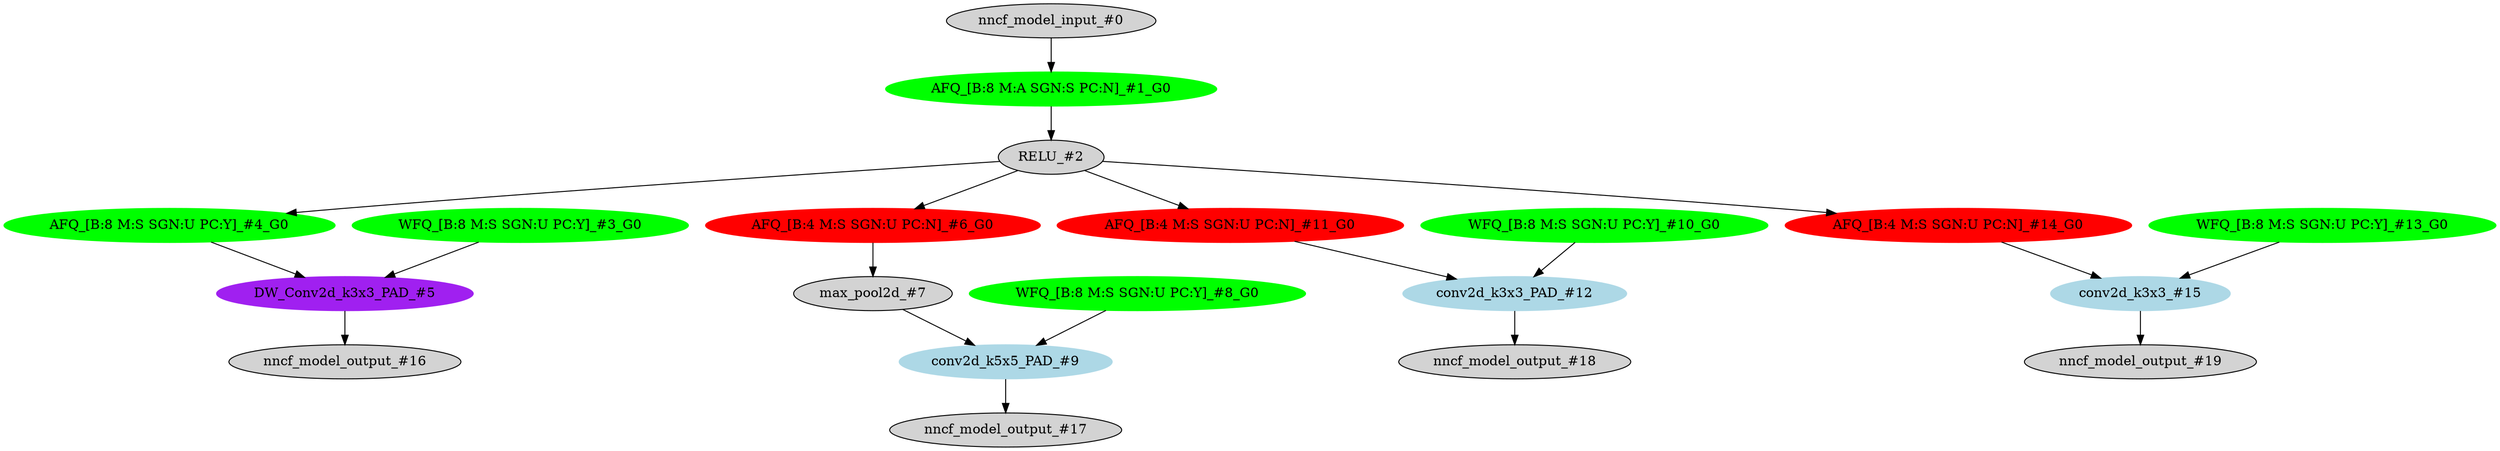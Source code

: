 strict digraph  {
"0 /nncf_model_input" [id=0, label="nncf_model_input_#0", scope="", style=filled, type=nncf_model_input];
"1 AsymmetricQuantizer/asymmetric_quantize" [color=green, id=1, label="AFQ_[B:8 M:A SGN:S PC:N]_#1_G0", scope=AsymmetricQuantizer, style=filled, type=asymmetric_quantize];
"2 MultiBranchesModel/ReLU/RELU" [id=2, label="RELU_#2", scope="MultiBranchesModel/ReLU", style=filled, type=RELU];
"3 MultiBranchesModel/NNCFConv2d[conv_a]/ModuleDict[pre_ops]/UpdateWeight[0]/SymmetricQuantizer[op]/symmetric_quantize" [color=green, id=3, label="WFQ_[B:8 M:S SGN:U PC:Y]_#3_G0", scope="MultiBranchesModel/NNCFConv2d[conv_a]/ModuleDict[pre_ops]/UpdateWeight[0]/SymmetricQuantizer[op]", style=filled, type=symmetric_quantize];
"4 MultiBranchesModel/NNCFConv2d[conv_a]/SymmetricQuantizer/symmetric_quantize" [color=green, id=4, label="AFQ_[B:8 M:S SGN:U PC:Y]_#4_G0", scope="MultiBranchesModel/NNCFConv2d[conv_a]/SymmetricQuantizer", style=filled, type=symmetric_quantize];
"5 MultiBranchesModel/NNCFConv2d[conv_a]/conv2d" [color=purple, id=5, label="DW_Conv2d_k3x3_PAD_#5", scope="MultiBranchesModel/NNCFConv2d[conv_a]", style=filled, type=conv2d];
"6 MultiBranchesModel/MaxPool2d[max_pool_b]/SymmetricQuantizer/symmetric_quantize" [color=red, id=6, label="AFQ_[B:4 M:S SGN:U PC:N]_#6_G0", scope="MultiBranchesModel/MaxPool2d[max_pool_b]/SymmetricQuantizer", style=filled, type=symmetric_quantize];
"7 MultiBranchesModel/MaxPool2d[max_pool_b]/max_pool2d" [id=7, label="max_pool2d_#7", scope="MultiBranchesModel/MaxPool2d[max_pool_b]", style=filled, type=max_pool2d];
"8 MultiBranchesModel/NNCFConv2d[conv_b]/ModuleDict[pre_ops]/UpdateWeight[0]/SymmetricQuantizer[op]/symmetric_quantize" [color=green, id=8, label="WFQ_[B:8 M:S SGN:U PC:Y]_#8_G0", scope="MultiBranchesModel/NNCFConv2d[conv_b]/ModuleDict[pre_ops]/UpdateWeight[0]/SymmetricQuantizer[op]", style=filled, type=symmetric_quantize];
"9 MultiBranchesModel/NNCFConv2d[conv_b]/conv2d" [color=lightblue, id=9, label="conv2d_k5x5_PAD_#9", scope="MultiBranchesModel/NNCFConv2d[conv_b]", style=filled, type=conv2d];
"10 MultiBranchesModel/NNCFConv2d[conv_c]/ModuleDict[pre_ops]/UpdateWeight[0]/SymmetricQuantizer[op]/symmetric_quantize" [color=green, id=10, label="WFQ_[B:8 M:S SGN:U PC:Y]_#10_G0", scope="MultiBranchesModel/NNCFConv2d[conv_c]/ModuleDict[pre_ops]/UpdateWeight[0]/SymmetricQuantizer[op]", style=filled, type=symmetric_quantize];
"11 MultiBranchesModel/NNCFConv2d[conv_c]/SymmetricQuantizer/symmetric_quantize" [color=red, id=11, label="AFQ_[B:4 M:S SGN:U PC:N]_#11_G0", scope="MultiBranchesModel/NNCFConv2d[conv_c]/SymmetricQuantizer", style=filled, type=symmetric_quantize];
"12 MultiBranchesModel/NNCFConv2d[conv_c]/conv2d" [color=lightblue, id=12, label="conv2d_k3x3_PAD_#12", scope="MultiBranchesModel/NNCFConv2d[conv_c]", style=filled, type=conv2d];
"13 MultiBranchesModel/NNCFConv2d[conv_d]/ModuleDict[pre_ops]/UpdateWeight[0]/SymmetricQuantizer[op]/symmetric_quantize" [color=green, id=13, label="WFQ_[B:8 M:S SGN:U PC:Y]_#13_G0", scope="MultiBranchesModel/NNCFConv2d[conv_d]/ModuleDict[pre_ops]/UpdateWeight[0]/SymmetricQuantizer[op]", style=filled, type=symmetric_quantize];
"14 MultiBranchesModel/NNCFConv2d[conv_d]/SymmetricQuantizer/symmetric_quantize" [color=red, id=14, label="AFQ_[B:4 M:S SGN:U PC:N]_#14_G0", scope="MultiBranchesModel/NNCFConv2d[conv_d]/SymmetricQuantizer", style=filled, type=symmetric_quantize];
"15 MultiBranchesModel/NNCFConv2d[conv_d]/conv2d" [color=lightblue, id=15, label="conv2d_k3x3_#15", scope="MultiBranchesModel/NNCFConv2d[conv_d]", style=filled, type=conv2d];
"16 /nncf_model_output" [id=16, label="nncf_model_output_#16", scope="", style=filled, type=nncf_model_output];
"17 /nncf_model_output" [id=17, label="nncf_model_output_#17", scope="", style=filled, type=nncf_model_output];
"18 /nncf_model_output" [id=18, label="nncf_model_output_#18", scope="", style=filled, type=nncf_model_output];
"19 /nncf_model_output" [id=19, label="nncf_model_output_#19", scope="", style=filled, type=nncf_model_output];
"0 /nncf_model_input" -> "1 AsymmetricQuantizer/asymmetric_quantize";
"1 AsymmetricQuantizer/asymmetric_quantize" -> "2 MultiBranchesModel/ReLU/RELU";
"2 MultiBranchesModel/ReLU/RELU" -> "4 MultiBranchesModel/NNCFConv2d[conv_a]/SymmetricQuantizer/symmetric_quantize";
"2 MultiBranchesModel/ReLU/RELU" -> "6 MultiBranchesModel/MaxPool2d[max_pool_b]/SymmetricQuantizer/symmetric_quantize";
"2 MultiBranchesModel/ReLU/RELU" -> "11 MultiBranchesModel/NNCFConv2d[conv_c]/SymmetricQuantizer/symmetric_quantize";
"2 MultiBranchesModel/ReLU/RELU" -> "14 MultiBranchesModel/NNCFConv2d[conv_d]/SymmetricQuantizer/symmetric_quantize";
"3 MultiBranchesModel/NNCFConv2d[conv_a]/ModuleDict[pre_ops]/UpdateWeight[0]/SymmetricQuantizer[op]/symmetric_quantize" -> "5 MultiBranchesModel/NNCFConv2d[conv_a]/conv2d";
"4 MultiBranchesModel/NNCFConv2d[conv_a]/SymmetricQuantizer/symmetric_quantize" -> "5 MultiBranchesModel/NNCFConv2d[conv_a]/conv2d";
"5 MultiBranchesModel/NNCFConv2d[conv_a]/conv2d" -> "16 /nncf_model_output";
"6 MultiBranchesModel/MaxPool2d[max_pool_b]/SymmetricQuantizer/symmetric_quantize" -> "7 MultiBranchesModel/MaxPool2d[max_pool_b]/max_pool2d";
"7 MultiBranchesModel/MaxPool2d[max_pool_b]/max_pool2d" -> "9 MultiBranchesModel/NNCFConv2d[conv_b]/conv2d";
"8 MultiBranchesModel/NNCFConv2d[conv_b]/ModuleDict[pre_ops]/UpdateWeight[0]/SymmetricQuantizer[op]/symmetric_quantize" -> "9 MultiBranchesModel/NNCFConv2d[conv_b]/conv2d";
"9 MultiBranchesModel/NNCFConv2d[conv_b]/conv2d" -> "17 /nncf_model_output";
"10 MultiBranchesModel/NNCFConv2d[conv_c]/ModuleDict[pre_ops]/UpdateWeight[0]/SymmetricQuantizer[op]/symmetric_quantize" -> "12 MultiBranchesModel/NNCFConv2d[conv_c]/conv2d";
"11 MultiBranchesModel/NNCFConv2d[conv_c]/SymmetricQuantizer/symmetric_quantize" -> "12 MultiBranchesModel/NNCFConv2d[conv_c]/conv2d";
"12 MultiBranchesModel/NNCFConv2d[conv_c]/conv2d" -> "18 /nncf_model_output";
"13 MultiBranchesModel/NNCFConv2d[conv_d]/ModuleDict[pre_ops]/UpdateWeight[0]/SymmetricQuantizer[op]/symmetric_quantize" -> "15 MultiBranchesModel/NNCFConv2d[conv_d]/conv2d";
"14 MultiBranchesModel/NNCFConv2d[conv_d]/SymmetricQuantizer/symmetric_quantize" -> "15 MultiBranchesModel/NNCFConv2d[conv_d]/conv2d";
"15 MultiBranchesModel/NNCFConv2d[conv_d]/conv2d" -> "19 /nncf_model_output";
}
